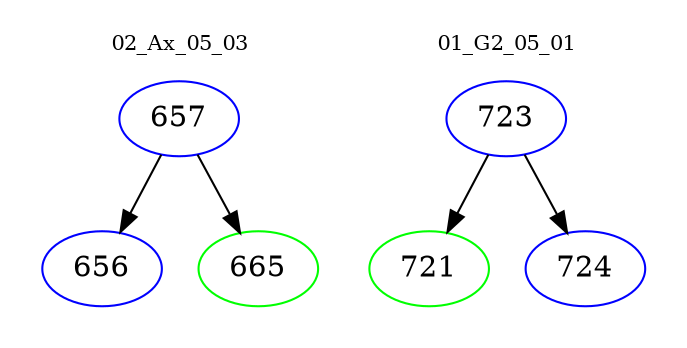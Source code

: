 digraph{
subgraph cluster_0 {
color = white
label = "02_Ax_05_03";
fontsize=10;
T0_657 [label="657", color="blue"]
T0_657 -> T0_656 [color="black"]
T0_656 [label="656", color="blue"]
T0_657 -> T0_665 [color="black"]
T0_665 [label="665", color="green"]
}
subgraph cluster_1 {
color = white
label = "01_G2_05_01";
fontsize=10;
T1_723 [label="723", color="blue"]
T1_723 -> T1_721 [color="black"]
T1_721 [label="721", color="green"]
T1_723 -> T1_724 [color="black"]
T1_724 [label="724", color="blue"]
}
}
